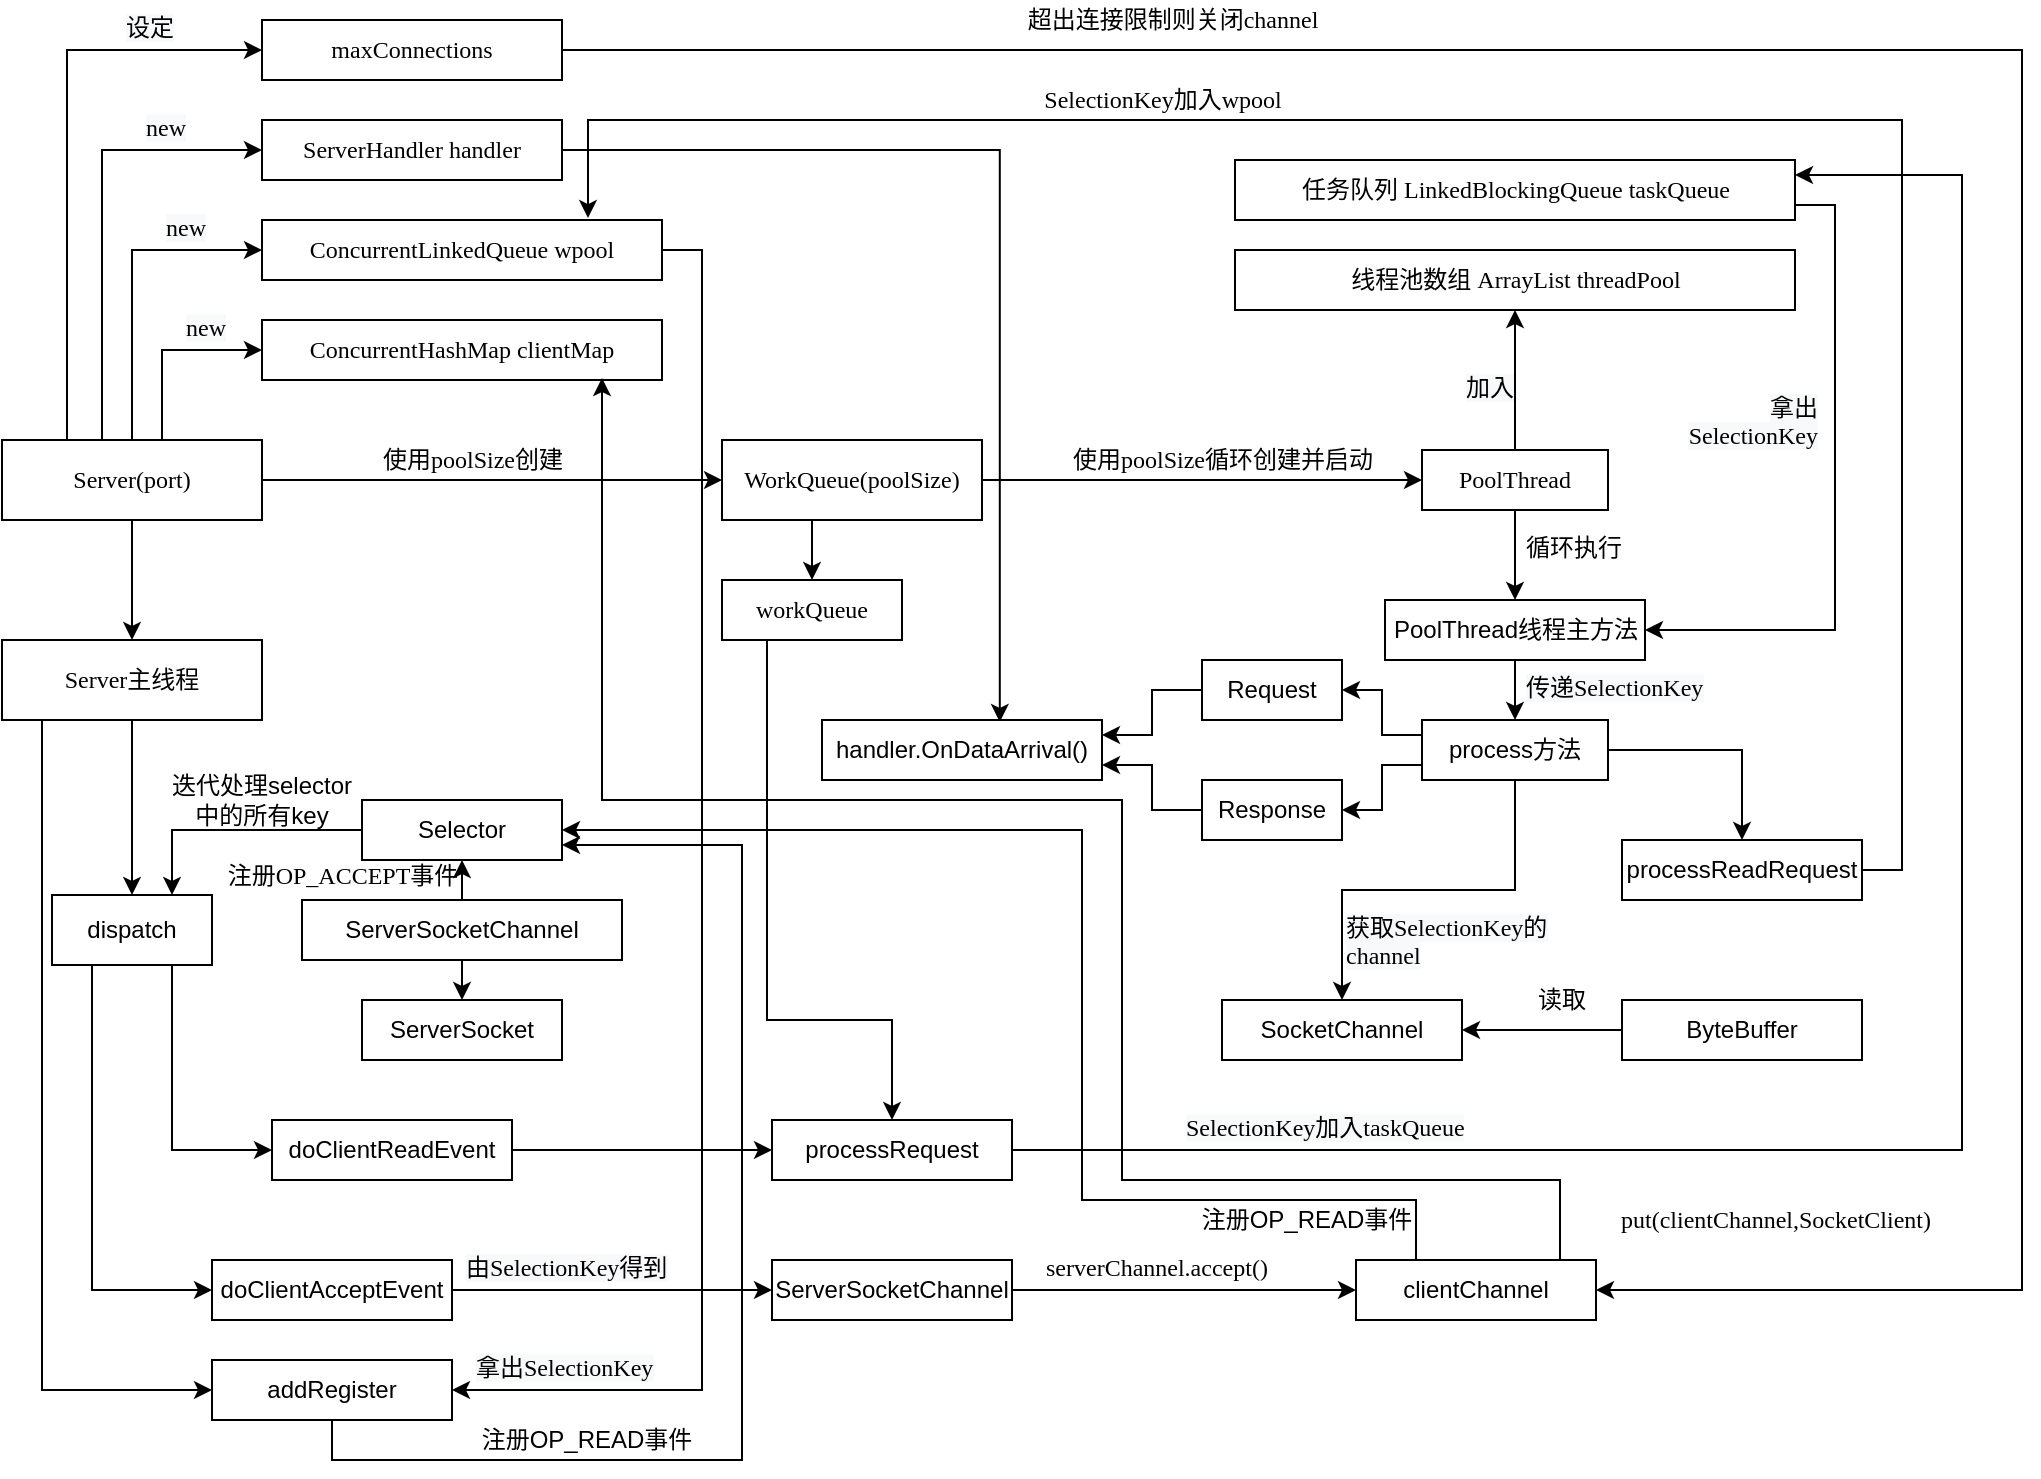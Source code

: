 <mxfile version="13.3.5" type="device"><diagram id="OGTgUv4H_Olb-4e9Xn3E" name="第 1 页"><mxGraphModel dx="1422" dy="832" grid="1" gridSize="10" guides="1" tooltips="1" connect="1" arrows="1" fold="1" page="1" pageScale="1" pageWidth="1169" pageHeight="827" math="0" shadow="0"><root><mxCell id="0"/><mxCell id="1" parent="0"/><mxCell id="6SVS1v7x3c-tXP9rZ6ia-59" style="edgeStyle=orthogonalEdgeStyle;rounded=0;orthogonalLoop=1;jettySize=auto;html=1;exitX=1;exitY=0.5;exitDx=0;exitDy=0;entryX=0;entryY=0.5;entryDx=0;entryDy=0;" parent="1" source="6SVS1v7x3c-tXP9rZ6ia-53" target="6SVS1v7x3c-tXP9rZ6ia-58" edge="1"><mxGeometry relative="1" as="geometry"/></mxCell><mxCell id="6SVS1v7x3c-tXP9rZ6ia-69" style="edgeStyle=orthogonalEdgeStyle;rounded=0;orthogonalLoop=1;jettySize=auto;html=1;exitX=0.75;exitY=0;exitDx=0;exitDy=0;entryX=0;entryY=0.5;entryDx=0;entryDy=0;" parent="1" source="6SVS1v7x3c-tXP9rZ6ia-53" target="6SVS1v7x3c-tXP9rZ6ia-66" edge="1"><mxGeometry relative="1" as="geometry"><Array as="points"><mxPoint x="170" y="260"/><mxPoint x="170" y="215"/></Array></mxGeometry></mxCell><mxCell id="6SVS1v7x3c-tXP9rZ6ia-70" style="edgeStyle=orthogonalEdgeStyle;rounded=0;orthogonalLoop=1;jettySize=auto;html=1;exitX=0.5;exitY=0;exitDx=0;exitDy=0;entryX=0;entryY=0.5;entryDx=0;entryDy=0;" parent="1" source="6SVS1v7x3c-tXP9rZ6ia-53" target="6SVS1v7x3c-tXP9rZ6ia-65" edge="1"><mxGeometry relative="1" as="geometry"/></mxCell><mxCell id="6SVS1v7x3c-tXP9rZ6ia-71" style="edgeStyle=orthogonalEdgeStyle;rounded=0;orthogonalLoop=1;jettySize=auto;html=1;exitX=0.25;exitY=0;exitDx=0;exitDy=0;entryX=0;entryY=0.5;entryDx=0;entryDy=0;" parent="1" source="6SVS1v7x3c-tXP9rZ6ia-53" target="6SVS1v7x3c-tXP9rZ6ia-64" edge="1"><mxGeometry relative="1" as="geometry"><Array as="points"><mxPoint x="140" y="260"/><mxPoint x="140" y="115"/></Array></mxGeometry></mxCell><mxCell id="6SVS1v7x3c-tXP9rZ6ia-90" style="edgeStyle=orthogonalEdgeStyle;rounded=0;orthogonalLoop=1;jettySize=auto;html=1;exitX=0.5;exitY=1;exitDx=0;exitDy=0;entryX=0.5;entryY=0;entryDx=0;entryDy=0;" parent="1" source="6SVS1v7x3c-tXP9rZ6ia-53" target="6SVS1v7x3c-tXP9rZ6ia-55" edge="1"><mxGeometry relative="1" as="geometry"/></mxCell><mxCell id="6SVS1v7x3c-tXP9rZ6ia-94" style="edgeStyle=orthogonalEdgeStyle;rounded=0;orthogonalLoop=1;jettySize=auto;html=1;exitX=0.25;exitY=0;exitDx=0;exitDy=0;entryX=0;entryY=0.5;entryDx=0;entryDy=0;" parent="1" source="6SVS1v7x3c-tXP9rZ6ia-53" target="6SVS1v7x3c-tXP9rZ6ia-93" edge="1"><mxGeometry relative="1" as="geometry"/></mxCell><mxCell id="6SVS1v7x3c-tXP9rZ6ia-53" value="Server(port)" style="rounded=0;whiteSpace=wrap;html=1;fontFamily=Microsoft Yahei Mono;" parent="1" vertex="1"><mxGeometry x="90" y="260" width="130" height="40" as="geometry"/></mxCell><mxCell id="6SVS1v7x3c-tXP9rZ6ia-151" style="edgeStyle=orthogonalEdgeStyle;rounded=0;orthogonalLoop=1;jettySize=auto;html=1;exitX=0.5;exitY=1;exitDx=0;exitDy=0;entryX=0.5;entryY=0;entryDx=0;entryDy=0;" parent="1" source="6SVS1v7x3c-tXP9rZ6ia-55" target="6SVS1v7x3c-tXP9rZ6ia-148" edge="1"><mxGeometry relative="1" as="geometry"/></mxCell><mxCell id="6SVS1v7x3c-tXP9rZ6ia-160" style="edgeStyle=orthogonalEdgeStyle;rounded=0;orthogonalLoop=1;jettySize=auto;html=1;entryX=0;entryY=0.5;entryDx=0;entryDy=0;" parent="1" source="6SVS1v7x3c-tXP9rZ6ia-55" target="6SVS1v7x3c-tXP9rZ6ia-159" edge="1"><mxGeometry relative="1" as="geometry"><Array as="points"><mxPoint x="110" y="735"/></Array></mxGeometry></mxCell><mxCell id="6SVS1v7x3c-tXP9rZ6ia-55" value="Server主线程" style="rounded=0;whiteSpace=wrap;html=1;fontFamily=Microsoft Yahei Mono;" parent="1" vertex="1"><mxGeometry x="90" y="360" width="130" height="40" as="geometry"/></mxCell><mxCell id="6SVS1v7x3c-tXP9rZ6ia-89" style="edgeStyle=orthogonalEdgeStyle;rounded=0;orthogonalLoop=1;jettySize=auto;html=1;exitX=1;exitY=0.5;exitDx=0;exitDy=0;entryX=0;entryY=0.5;entryDx=0;entryDy=0;" parent="1" source="6SVS1v7x3c-tXP9rZ6ia-58" target="6SVS1v7x3c-tXP9rZ6ia-74" edge="1"><mxGeometry relative="1" as="geometry"/></mxCell><mxCell id="sOjnVPzBzudAM-g7z_SP-11" style="edgeStyle=orthogonalEdgeStyle;rounded=0;orthogonalLoop=1;jettySize=auto;html=1;exitX=0.5;exitY=1;exitDx=0;exitDy=0;entryX=0.5;entryY=0;entryDx=0;entryDy=0;" parent="1" source="6SVS1v7x3c-tXP9rZ6ia-58" target="6SVS1v7x3c-tXP9rZ6ia-103" edge="1"><mxGeometry relative="1" as="geometry"/></mxCell><mxCell id="6SVS1v7x3c-tXP9rZ6ia-58" value="WorkQueue(poolSize)" style="rounded=0;whiteSpace=wrap;html=1;fontFamily=Microsoft Yahei Mono;" parent="1" vertex="1"><mxGeometry x="450" y="260" width="130" height="40" as="geometry"/></mxCell><mxCell id="6SVS1v7x3c-tXP9rZ6ia-60" value="&lt;span style=&quot;font-family: &amp;#34;microsoft yahei mono&amp;#34;&quot;&gt;使用poolSize创建&lt;/span&gt;" style="text;html=1;align=center;verticalAlign=middle;resizable=0;points=[];autosize=1;" parent="1" vertex="1"><mxGeometry x="265" y="260" width="120" height="20" as="geometry"/></mxCell><mxCell id="6SVS1v7x3c-tXP9rZ6ia-130" style="edgeStyle=orthogonalEdgeStyle;rounded=0;orthogonalLoop=1;jettySize=auto;html=1;exitX=1;exitY=0.5;exitDx=0;exitDy=0;entryX=0.635;entryY=0.033;entryDx=0;entryDy=0;entryPerimeter=0;" parent="1" source="6SVS1v7x3c-tXP9rZ6ia-64" target="6SVS1v7x3c-tXP9rZ6ia-127" edge="1"><mxGeometry relative="1" as="geometry"/></mxCell><mxCell id="6SVS1v7x3c-tXP9rZ6ia-64" value="&lt;font face=&quot;Microsoft Yahei Mono&quot;&gt;ServerHandler handler&lt;/font&gt;" style="rounded=0;whiteSpace=wrap;html=1;" parent="1" vertex="1"><mxGeometry x="220" y="100" width="150" height="30" as="geometry"/></mxCell><mxCell id="90px1p_9WV0CrYK6z3nq-2" style="edgeStyle=orthogonalEdgeStyle;rounded=0;orthogonalLoop=1;jettySize=auto;html=1;exitX=1;exitY=0.5;exitDx=0;exitDy=0;entryX=1;entryY=0.5;entryDx=0;entryDy=0;" edge="1" parent="1" source="6SVS1v7x3c-tXP9rZ6ia-65" target="6SVS1v7x3c-tXP9rZ6ia-159"><mxGeometry relative="1" as="geometry"><Array as="points"><mxPoint x="440" y="165"/><mxPoint x="440" y="735"/></Array></mxGeometry></mxCell><mxCell id="6SVS1v7x3c-tXP9rZ6ia-65" value="&lt;font face=&quot;Microsoft Yahei Mono&quot;&gt;ConcurrentLinkedQueue wpool&lt;/font&gt;" style="rounded=0;whiteSpace=wrap;html=1;" parent="1" vertex="1"><mxGeometry x="220" y="150" width="200" height="30" as="geometry"/></mxCell><mxCell id="6SVS1v7x3c-tXP9rZ6ia-66" value="&lt;font face=&quot;Microsoft Yahei Mono&quot;&gt;ConcurrentHashMap clientMap&lt;/font&gt;" style="rounded=0;whiteSpace=wrap;html=1;" parent="1" vertex="1"><mxGeometry x="220" y="200" width="200" height="30" as="geometry"/></mxCell><mxCell id="sOjnVPzBzudAM-g7z_SP-18" style="edgeStyle=orthogonalEdgeStyle;rounded=0;orthogonalLoop=1;jettySize=auto;html=1;exitX=1;exitY=0.75;exitDx=0;exitDy=0;entryX=1;entryY=0.5;entryDx=0;entryDy=0;" parent="1" source="6SVS1v7x3c-tXP9rZ6ia-72" target="6SVS1v7x3c-tXP9rZ6ia-106" edge="1"><mxGeometry relative="1" as="geometry"/></mxCell><mxCell id="6SVS1v7x3c-tXP9rZ6ia-72" value="&lt;font face=&quot;Microsoft Yahei Mono&quot;&gt;任务队列 LinkedBlockingQueue taskQueue&lt;/font&gt;" style="rounded=0;whiteSpace=wrap;html=1;" parent="1" vertex="1"><mxGeometry x="706.5" y="120" width="280" height="30" as="geometry"/></mxCell><mxCell id="6SVS1v7x3c-tXP9rZ6ia-73" value="&lt;font face=&quot;Microsoft Yahei Mono&quot;&gt;线程池数组 ArrayList threadPool&lt;/font&gt;" style="rounded=0;whiteSpace=wrap;html=1;" parent="1" vertex="1"><mxGeometry x="706.5" y="165" width="280" height="30" as="geometry"/></mxCell><mxCell id="6SVS1v7x3c-tXP9rZ6ia-109" style="edgeStyle=orthogonalEdgeStyle;rounded=0;orthogonalLoop=1;jettySize=auto;html=1;exitX=0.5;exitY=1;exitDx=0;exitDy=0;entryX=0.5;entryY=0;entryDx=0;entryDy=0;" parent="1" source="6SVS1v7x3c-tXP9rZ6ia-74" target="6SVS1v7x3c-tXP9rZ6ia-106" edge="1"><mxGeometry relative="1" as="geometry"/></mxCell><mxCell id="6SVS1v7x3c-tXP9rZ6ia-154" style="edgeStyle=orthogonalEdgeStyle;rounded=0;orthogonalLoop=1;jettySize=auto;html=1;exitX=0.5;exitY=0;exitDx=0;exitDy=0;entryX=0.5;entryY=1;entryDx=0;entryDy=0;" parent="1" source="6SVS1v7x3c-tXP9rZ6ia-74" target="6SVS1v7x3c-tXP9rZ6ia-73" edge="1"><mxGeometry relative="1" as="geometry"/></mxCell><mxCell id="6SVS1v7x3c-tXP9rZ6ia-74" value="&lt;font face=&quot;Microsoft Yahei Mono&quot;&gt;PoolThread&lt;/font&gt;" style="rounded=0;whiteSpace=wrap;html=1;" parent="1" vertex="1"><mxGeometry x="800" y="265" width="93" height="30" as="geometry"/></mxCell><mxCell id="6SVS1v7x3c-tXP9rZ6ia-88" value="&lt;span style=&quot;color: rgb(0 , 0 , 0) ; font-family: &amp;#34;microsoft yahei mono&amp;#34; ; font-size: 12px ; font-style: normal ; font-weight: 400 ; letter-spacing: normal ; text-align: center ; text-indent: 0px ; text-transform: none ; word-spacing: 0px ; background-color: rgb(248 , 249 , 250) ; display: inline ; float: none&quot;&gt;加入&lt;/span&gt;" style="text;whiteSpace=wrap;html=1;" parent="1" vertex="1"><mxGeometry x="820" y="220" width="30" height="20" as="geometry"/></mxCell><mxCell id="6SVS1v7x3c-tXP9rZ6ia-92" value="&lt;span style=&quot;font-family: &amp;#34;microsoft yahei mono&amp;#34;&quot;&gt;使用poolSize循环创建并启动&lt;/span&gt;" style="text;html=1;align=center;verticalAlign=middle;resizable=0;points=[];autosize=1;" parent="1" vertex="1"><mxGeometry x="610" y="260" width="180" height="20" as="geometry"/></mxCell><mxCell id="90px1p_9WV0CrYK6z3nq-14" style="edgeStyle=orthogonalEdgeStyle;rounded=0;orthogonalLoop=1;jettySize=auto;html=1;entryX=1;entryY=0.5;entryDx=0;entryDy=0;" edge="1" parent="1" source="6SVS1v7x3c-tXP9rZ6ia-93" target="90px1p_9WV0CrYK6z3nq-11"><mxGeometry relative="1" as="geometry"><Array as="points"><mxPoint x="1100" y="65"/><mxPoint x="1100" y="685"/></Array></mxGeometry></mxCell><mxCell id="6SVS1v7x3c-tXP9rZ6ia-93" value="&lt;font face=&quot;Microsoft Yahei Mono&quot;&gt;maxConnections&lt;/font&gt;" style="rounded=0;whiteSpace=wrap;html=1;" parent="1" vertex="1"><mxGeometry x="220" y="50" width="150" height="30" as="geometry"/></mxCell><mxCell id="6SVS1v7x3c-tXP9rZ6ia-95" value="&lt;span style=&quot;color: rgb(0, 0, 0); font-family: &amp;quot;microsoft yahei mono&amp;quot;; font-size: 12px; font-style: normal; font-weight: 400; letter-spacing: normal; text-align: center; text-indent: 0px; text-transform: none; word-spacing: 0px; background-color: rgb(248, 249, 250); display: inline; float: none;&quot;&gt;设定&lt;/span&gt;" style="text;whiteSpace=wrap;html=1;" parent="1" vertex="1"><mxGeometry x="150" y="40" width="30" height="20" as="geometry"/></mxCell><mxCell id="6SVS1v7x3c-tXP9rZ6ia-96" value="&lt;span style=&quot;color: rgb(0 , 0 , 0) ; font-family: &amp;#34;microsoft yahei mono&amp;#34; ; font-size: 12px ; font-style: normal ; font-weight: 400 ; letter-spacing: normal ; text-align: center ; text-indent: 0px ; text-transform: none ; word-spacing: 0px ; background-color: rgb(248 , 249 , 250) ; display: inline ; float: none&quot;&gt;new&lt;/span&gt;" style="text;whiteSpace=wrap;html=1;" parent="1" vertex="1"><mxGeometry x="160" y="90" width="30" height="20" as="geometry"/></mxCell><mxCell id="6SVS1v7x3c-tXP9rZ6ia-97" value="&lt;span style=&quot;color: rgb(0 , 0 , 0) ; font-family: &amp;#34;microsoft yahei mono&amp;#34; ; font-size: 12px ; font-style: normal ; font-weight: 400 ; letter-spacing: normal ; text-align: center ; text-indent: 0px ; text-transform: none ; word-spacing: 0px ; background-color: rgb(248 , 249 , 250) ; display: inline ; float: none&quot;&gt;new&lt;/span&gt;" style="text;whiteSpace=wrap;html=1;" parent="1" vertex="1"><mxGeometry x="170" y="140" width="30" height="20" as="geometry"/></mxCell><mxCell id="6SVS1v7x3c-tXP9rZ6ia-98" value="&lt;span style=&quot;color: rgb(0 , 0 , 0) ; font-family: &amp;#34;microsoft yahei mono&amp;#34; ; font-size: 12px ; font-style: normal ; font-weight: 400 ; letter-spacing: normal ; text-align: center ; text-indent: 0px ; text-transform: none ; word-spacing: 0px ; background-color: rgb(248 , 249 , 250) ; display: inline ; float: none&quot;&gt;new&lt;/span&gt;" style="text;whiteSpace=wrap;html=1;" parent="1" vertex="1"><mxGeometry x="180" y="190" width="30" height="20" as="geometry"/></mxCell><mxCell id="sOjnVPzBzudAM-g7z_SP-14" style="edgeStyle=orthogonalEdgeStyle;rounded=0;orthogonalLoop=1;jettySize=auto;html=1;exitX=0.25;exitY=1;exitDx=0;exitDy=0;entryX=0.5;entryY=0;entryDx=0;entryDy=0;" parent="1" source="6SVS1v7x3c-tXP9rZ6ia-103" target="sOjnVPzBzudAM-g7z_SP-8" edge="1"><mxGeometry relative="1" as="geometry"><Array as="points"><mxPoint x="473" y="550"/><mxPoint x="535" y="550"/></Array></mxGeometry></mxCell><mxCell id="6SVS1v7x3c-tXP9rZ6ia-103" value="workQueue" style="rounded=0;whiteSpace=wrap;html=1;fontFamily=Microsoft Yahei Mono;" parent="1" vertex="1"><mxGeometry x="450" y="330" width="90" height="30" as="geometry"/></mxCell><mxCell id="6SVS1v7x3c-tXP9rZ6ia-114" style="edgeStyle=orthogonalEdgeStyle;rounded=0;orthogonalLoop=1;jettySize=auto;html=1;exitX=0.5;exitY=1;exitDx=0;exitDy=0;entryX=0.5;entryY=0;entryDx=0;entryDy=0;" parent="1" source="6SVS1v7x3c-tXP9rZ6ia-106" target="6SVS1v7x3c-tXP9rZ6ia-113" edge="1"><mxGeometry relative="1" as="geometry"/></mxCell><mxCell id="6SVS1v7x3c-tXP9rZ6ia-106" value="PoolThread线程主方法" style="rounded=0;whiteSpace=wrap;html=1;" parent="1" vertex="1"><mxGeometry x="781.5" y="340" width="130" height="30" as="geometry"/></mxCell><mxCell id="6SVS1v7x3c-tXP9rZ6ia-111" value="&lt;span style=&quot;color: rgb(0, 0, 0); font-family: &amp;quot;microsoft yahei mono&amp;quot;; font-size: 12px; font-style: normal; font-weight: 400; letter-spacing: normal; text-indent: 0px; text-transform: none; word-spacing: 0px; background-color: rgb(248, 249, 250); display: inline; float: none;&quot;&gt;拿出SelectionKey&lt;/span&gt;" style="text;whiteSpace=wrap;html=1;align=right;" parent="1" vertex="1"><mxGeometry x="920" y="230" width="80" height="40" as="geometry"/></mxCell><mxCell id="6SVS1v7x3c-tXP9rZ6ia-125" style="edgeStyle=orthogonalEdgeStyle;rounded=0;orthogonalLoop=1;jettySize=auto;html=1;exitX=0.5;exitY=1;exitDx=0;exitDy=0;entryX=0.5;entryY=0;entryDx=0;entryDy=0;" parent="1" source="6SVS1v7x3c-tXP9rZ6ia-113" target="6SVS1v7x3c-tXP9rZ6ia-116" edge="1"><mxGeometry relative="1" as="geometry"/></mxCell><mxCell id="6SVS1v7x3c-tXP9rZ6ia-133" style="edgeStyle=orthogonalEdgeStyle;rounded=0;orthogonalLoop=1;jettySize=auto;html=1;exitX=0;exitY=0.25;exitDx=0;exitDy=0;entryX=1;entryY=0.5;entryDx=0;entryDy=0;" parent="1" source="6SVS1v7x3c-tXP9rZ6ia-113" target="6SVS1v7x3c-tXP9rZ6ia-131" edge="1"><mxGeometry relative="1" as="geometry"/></mxCell><mxCell id="6SVS1v7x3c-tXP9rZ6ia-135" style="edgeStyle=orthogonalEdgeStyle;rounded=0;orthogonalLoop=1;jettySize=auto;html=1;exitX=0;exitY=0.75;exitDx=0;exitDy=0;entryX=1;entryY=0.5;entryDx=0;entryDy=0;" parent="1" source="6SVS1v7x3c-tXP9rZ6ia-113" target="6SVS1v7x3c-tXP9rZ6ia-132" edge="1"><mxGeometry relative="1" as="geometry"/></mxCell><mxCell id="sOjnVPzBzudAM-g7z_SP-21" style="edgeStyle=orthogonalEdgeStyle;rounded=0;orthogonalLoop=1;jettySize=auto;html=1;exitX=1;exitY=0.5;exitDx=0;exitDy=0;entryX=0.5;entryY=0;entryDx=0;entryDy=0;" parent="1" source="6SVS1v7x3c-tXP9rZ6ia-113" target="sOjnVPzBzudAM-g7z_SP-20" edge="1"><mxGeometry relative="1" as="geometry"/></mxCell><mxCell id="6SVS1v7x3c-tXP9rZ6ia-113" value="process方法" style="rounded=0;whiteSpace=wrap;html=1;" parent="1" vertex="1"><mxGeometry x="800" y="400" width="93" height="30" as="geometry"/></mxCell><mxCell id="6SVS1v7x3c-tXP9rZ6ia-115" value="&lt;span style=&quot;color: rgb(0 , 0 , 0) ; font-family: &amp;#34;microsoft yahei mono&amp;#34; ; font-size: 12px ; font-style: normal ; font-weight: 400 ; letter-spacing: normal ; text-align: center ; text-indent: 0px ; text-transform: none ; word-spacing: 0px ; background-color: rgb(248 , 249 , 250) ; display: inline ; float: none&quot;&gt;传递SelectionKey&lt;/span&gt;" style="text;whiteSpace=wrap;html=1;" parent="1" vertex="1"><mxGeometry x="850" y="370" width="120" height="20" as="geometry"/></mxCell><mxCell id="6SVS1v7x3c-tXP9rZ6ia-116" value="SocketChannel" style="rounded=0;whiteSpace=wrap;html=1;" parent="1" vertex="1"><mxGeometry x="700" y="540" width="120" height="30" as="geometry"/></mxCell><mxCell id="6SVS1v7x3c-tXP9rZ6ia-119" style="edgeStyle=orthogonalEdgeStyle;rounded=0;orthogonalLoop=1;jettySize=auto;html=1;exitX=0;exitY=0.5;exitDx=0;exitDy=0;entryX=1;entryY=0.5;entryDx=0;entryDy=0;" parent="1" source="6SVS1v7x3c-tXP9rZ6ia-117" target="6SVS1v7x3c-tXP9rZ6ia-116" edge="1"><mxGeometry relative="1" as="geometry"/></mxCell><mxCell id="6SVS1v7x3c-tXP9rZ6ia-117" value="ByteBuffer" style="rounded=0;whiteSpace=wrap;html=1;" parent="1" vertex="1"><mxGeometry x="900" y="540" width="120" height="30" as="geometry"/></mxCell><mxCell id="6SVS1v7x3c-tXP9rZ6ia-120" value="读取" style="text;html=1;strokeColor=none;fillColor=none;align=center;verticalAlign=middle;whiteSpace=wrap;rounded=0;" parent="1" vertex="1"><mxGeometry x="850" y="530" width="40" height="20" as="geometry"/></mxCell><mxCell id="6SVS1v7x3c-tXP9rZ6ia-122" value="&lt;span style=&quot;color: rgb(0 , 0 , 0) ; font-family: &amp;#34;microsoft yahei mono&amp;#34; ; font-size: 12px ; font-style: normal ; font-weight: 400 ; letter-spacing: normal ; text-align: center ; text-indent: 0px ; text-transform: none ; word-spacing: 0px ; background-color: rgb(248 , 249 , 250) ; display: inline ; float: none&quot;&gt;获取SelectionKey的channel&lt;/span&gt;" style="text;whiteSpace=wrap;html=1;" parent="1" vertex="1"><mxGeometry x="760" y="490" width="120" height="40" as="geometry"/></mxCell><mxCell id="6SVS1v7x3c-tXP9rZ6ia-127" value="handler.OnDataArrival()" style="rounded=0;whiteSpace=wrap;html=1;" parent="1" vertex="1"><mxGeometry x="500" y="400" width="140" height="30" as="geometry"/></mxCell><mxCell id="6SVS1v7x3c-tXP9rZ6ia-136" style="edgeStyle=orthogonalEdgeStyle;rounded=0;orthogonalLoop=1;jettySize=auto;html=1;exitX=0;exitY=0.5;exitDx=0;exitDy=0;entryX=1;entryY=0.25;entryDx=0;entryDy=0;" parent="1" source="6SVS1v7x3c-tXP9rZ6ia-131" target="6SVS1v7x3c-tXP9rZ6ia-127" edge="1"><mxGeometry relative="1" as="geometry"/></mxCell><mxCell id="6SVS1v7x3c-tXP9rZ6ia-131" value="Request" style="rounded=0;whiteSpace=wrap;html=1;" parent="1" vertex="1"><mxGeometry x="690" y="370" width="70" height="30" as="geometry"/></mxCell><mxCell id="6SVS1v7x3c-tXP9rZ6ia-137" style="edgeStyle=orthogonalEdgeStyle;rounded=0;orthogonalLoop=1;jettySize=auto;html=1;exitX=0;exitY=0.5;exitDx=0;exitDy=0;entryX=1;entryY=0.75;entryDx=0;entryDy=0;" parent="1" source="6SVS1v7x3c-tXP9rZ6ia-132" target="6SVS1v7x3c-tXP9rZ6ia-127" edge="1"><mxGeometry relative="1" as="geometry"/></mxCell><mxCell id="6SVS1v7x3c-tXP9rZ6ia-132" value="Response" style="rounded=0;whiteSpace=wrap;html=1;" parent="1" vertex="1"><mxGeometry x="690" y="430" width="70" height="30" as="geometry"/></mxCell><mxCell id="6SVS1v7x3c-tXP9rZ6ia-153" style="edgeStyle=orthogonalEdgeStyle;rounded=0;orthogonalLoop=1;jettySize=auto;html=1;exitX=0;exitY=0.5;exitDx=0;exitDy=0;entryX=0.75;entryY=0;entryDx=0;entryDy=0;" parent="1" source="6SVS1v7x3c-tXP9rZ6ia-139" target="6SVS1v7x3c-tXP9rZ6ia-148" edge="1"><mxGeometry relative="1" as="geometry"/></mxCell><mxCell id="6SVS1v7x3c-tXP9rZ6ia-139" value="Selector" style="rounded=0;whiteSpace=wrap;html=1;" parent="1" vertex="1"><mxGeometry x="270" y="440" width="100" height="30" as="geometry"/></mxCell><mxCell id="90px1p_9WV0CrYK6z3nq-19" style="edgeStyle=orthogonalEdgeStyle;rounded=0;orthogonalLoop=1;jettySize=auto;html=1;exitX=0.5;exitY=0;exitDx=0;exitDy=0;entryX=0.5;entryY=1;entryDx=0;entryDy=0;" edge="1" parent="1" source="6SVS1v7x3c-tXP9rZ6ia-140" target="6SVS1v7x3c-tXP9rZ6ia-139"><mxGeometry relative="1" as="geometry"/></mxCell><mxCell id="90px1p_9WV0CrYK6z3nq-21" style="edgeStyle=orthogonalEdgeStyle;rounded=0;orthogonalLoop=1;jettySize=auto;html=1;exitX=0.5;exitY=1;exitDx=0;exitDy=0;entryX=0.5;entryY=0;entryDx=0;entryDy=0;" edge="1" parent="1" source="6SVS1v7x3c-tXP9rZ6ia-140" target="6SVS1v7x3c-tXP9rZ6ia-141"><mxGeometry relative="1" as="geometry"/></mxCell><mxCell id="6SVS1v7x3c-tXP9rZ6ia-140" value="ServerSocketChannel" style="rounded=0;whiteSpace=wrap;html=1;" parent="1" vertex="1"><mxGeometry x="240" y="490" width="160" height="30" as="geometry"/></mxCell><mxCell id="6SVS1v7x3c-tXP9rZ6ia-141" value="ServerSocket" style="rounded=0;whiteSpace=wrap;html=1;" parent="1" vertex="1"><mxGeometry x="270" y="540" width="100" height="30" as="geometry"/></mxCell><mxCell id="6SVS1v7x3c-tXP9rZ6ia-145" value="&lt;font face=&quot;microsoft yahei mono&quot;&gt;注册OP_ACCEPT事件&lt;/font&gt;" style="text;html=1;align=center;verticalAlign=middle;resizable=0;points=[];autosize=1;" parent="1" vertex="1"><mxGeometry x="200" y="467.5" width="120" height="20" as="geometry"/></mxCell><mxCell id="90px1p_9WV0CrYK6z3nq-6" style="edgeStyle=orthogonalEdgeStyle;rounded=0;orthogonalLoop=1;jettySize=auto;html=1;exitX=0.75;exitY=1;exitDx=0;exitDy=0;entryX=0;entryY=0.5;entryDx=0;entryDy=0;" edge="1" parent="1" source="6SVS1v7x3c-tXP9rZ6ia-148" target="6SVS1v7x3c-tXP9rZ6ia-155"><mxGeometry relative="1" as="geometry"/></mxCell><mxCell id="90px1p_9WV0CrYK6z3nq-7" style="edgeStyle=orthogonalEdgeStyle;rounded=0;orthogonalLoop=1;jettySize=auto;html=1;exitX=0.25;exitY=1;exitDx=0;exitDy=0;entryX=0;entryY=0.5;entryDx=0;entryDy=0;" edge="1" parent="1" source="6SVS1v7x3c-tXP9rZ6ia-148" target="6SVS1v7x3c-tXP9rZ6ia-156"><mxGeometry relative="1" as="geometry"/></mxCell><mxCell id="6SVS1v7x3c-tXP9rZ6ia-148" value="dispatch" style="rounded=0;whiteSpace=wrap;html=1;" parent="1" vertex="1"><mxGeometry x="115" y="487.5" width="80" height="35" as="geometry"/></mxCell><mxCell id="sOjnVPzBzudAM-g7z_SP-9" style="edgeStyle=orthogonalEdgeStyle;rounded=0;orthogonalLoop=1;jettySize=auto;html=1;exitX=1;exitY=0.5;exitDx=0;exitDy=0;entryX=0;entryY=0.5;entryDx=0;entryDy=0;" parent="1" source="6SVS1v7x3c-tXP9rZ6ia-155" target="sOjnVPzBzudAM-g7z_SP-8" edge="1"><mxGeometry relative="1" as="geometry"/></mxCell><mxCell id="6SVS1v7x3c-tXP9rZ6ia-155" value="&lt;span&gt;doClientReadEvent&lt;/span&gt;" style="rounded=0;whiteSpace=wrap;html=1;" parent="1" vertex="1"><mxGeometry x="225" y="600" width="120" height="30" as="geometry"/></mxCell><mxCell id="90px1p_9WV0CrYK6z3nq-9" style="edgeStyle=orthogonalEdgeStyle;rounded=0;orthogonalLoop=1;jettySize=auto;html=1;exitX=1;exitY=0.5;exitDx=0;exitDy=0;entryX=0;entryY=0.5;entryDx=0;entryDy=0;" edge="1" parent="1" source="6SVS1v7x3c-tXP9rZ6ia-156" target="90px1p_9WV0CrYK6z3nq-8"><mxGeometry relative="1" as="geometry"/></mxCell><mxCell id="6SVS1v7x3c-tXP9rZ6ia-156" value="doClientAcceptEvent" style="rounded=0;whiteSpace=wrap;html=1;" parent="1" vertex="1"><mxGeometry x="195" y="670" width="120" height="30" as="geometry"/></mxCell><mxCell id="90px1p_9WV0CrYK6z3nq-32" style="edgeStyle=orthogonalEdgeStyle;rounded=0;orthogonalLoop=1;jettySize=auto;html=1;exitX=0.5;exitY=1;exitDx=0;exitDy=0;entryX=1;entryY=0.75;entryDx=0;entryDy=0;fontFamily=Microsoft Yahei Mono;" edge="1" parent="1" source="6SVS1v7x3c-tXP9rZ6ia-159" target="6SVS1v7x3c-tXP9rZ6ia-139"><mxGeometry relative="1" as="geometry"><Array as="points"><mxPoint x="255" y="770"/><mxPoint x="460" y="770"/><mxPoint x="460" y="463"/></Array></mxGeometry></mxCell><mxCell id="6SVS1v7x3c-tXP9rZ6ia-159" value="addRegister" style="rounded=0;whiteSpace=wrap;html=1;" parent="1" vertex="1"><mxGeometry x="195" y="720" width="120" height="30" as="geometry"/></mxCell><mxCell id="6SVS1v7x3c-tXP9rZ6ia-162" style="edgeStyle=orthogonalEdgeStyle;rounded=0;orthogonalLoop=1;jettySize=auto;html=1;exitX=0.5;exitY=1;exitDx=0;exitDy=0;" parent="1" source="6SVS1v7x3c-tXP9rZ6ia-159" target="6SVS1v7x3c-tXP9rZ6ia-159" edge="1"><mxGeometry relative="1" as="geometry"/></mxCell><mxCell id="sOjnVPzBzudAM-g7z_SP-15" style="edgeStyle=orthogonalEdgeStyle;rounded=0;orthogonalLoop=1;jettySize=auto;html=1;exitX=1;exitY=0.5;exitDx=0;exitDy=0;entryX=1;entryY=0.25;entryDx=0;entryDy=0;" parent="1" source="sOjnVPzBzudAM-g7z_SP-8" target="6SVS1v7x3c-tXP9rZ6ia-72" edge="1"><mxGeometry relative="1" as="geometry"><Array as="points"><mxPoint x="1070" y="615"/><mxPoint x="1070" y="128"/></Array></mxGeometry></mxCell><mxCell id="sOjnVPzBzudAM-g7z_SP-8" value="processRequest" style="rounded=0;whiteSpace=wrap;html=1;" parent="1" vertex="1"><mxGeometry x="475" y="600" width="120" height="30" as="geometry"/></mxCell><mxCell id="sOjnVPzBzudAM-g7z_SP-16" value="&lt;span style=&quot;color: rgb(0 , 0 , 0) ; font-family: &amp;#34;microsoft yahei mono&amp;#34; ; font-size: 12px ; font-style: normal ; font-weight: 400 ; letter-spacing: normal ; text-align: center ; text-indent: 0px ; text-transform: none ; word-spacing: 0px ; background-color: rgb(248 , 249 , 250) ; display: inline ; float: none&quot;&gt;SelectionKey加入taskQueue&lt;/span&gt;" style="text;whiteSpace=wrap;html=1;" parent="1" vertex="1"><mxGeometry x="680" y="590" width="170" height="30" as="geometry"/></mxCell><mxCell id="sOjnVPzBzudAM-g7z_SP-22" style="edgeStyle=orthogonalEdgeStyle;rounded=0;orthogonalLoop=1;jettySize=auto;html=1;exitX=1;exitY=0.5;exitDx=0;exitDy=0;entryX=0.815;entryY=-0.033;entryDx=0;entryDy=0;entryPerimeter=0;" parent="1" source="sOjnVPzBzudAM-g7z_SP-20" target="6SVS1v7x3c-tXP9rZ6ia-65" edge="1"><mxGeometry relative="1" as="geometry"><Array as="points"><mxPoint x="1040" y="475"/><mxPoint x="1040" y="100"/><mxPoint x="383" y="100"/></Array></mxGeometry></mxCell><mxCell id="sOjnVPzBzudAM-g7z_SP-20" value="processReadRequest" style="rounded=0;whiteSpace=wrap;html=1;" parent="1" vertex="1"><mxGeometry x="900" y="460" width="120" height="30" as="geometry"/></mxCell><mxCell id="sOjnVPzBzudAM-g7z_SP-23" value="&lt;span style=&quot;font-family: &amp;#34;microsoft yahei mono&amp;#34;&quot;&gt;SelectionKey加入wpool&lt;/span&gt;" style="text;html=1;align=center;verticalAlign=middle;resizable=0;points=[];autosize=1;" parent="1" vertex="1"><mxGeometry x="595" y="80" width="150" height="20" as="geometry"/></mxCell><mxCell id="90px1p_9WV0CrYK6z3nq-1" value="&lt;span style=&quot;color: rgb(0 , 0 , 0) ; font-family: &amp;#34;microsoft yahei mono&amp;#34; ; font-size: 12px ; font-style: normal ; font-weight: 400 ; letter-spacing: normal ; text-align: center ; text-indent: 0px ; text-transform: none ; word-spacing: 0px ; background-color: rgb(248 , 249 , 250) ; display: inline ; float: none&quot;&gt;拿出SelectionKey&lt;/span&gt;" style="text;whiteSpace=wrap;html=1;" vertex="1" parent="1"><mxGeometry x="325" y="710" width="110" height="30" as="geometry"/></mxCell><mxCell id="90px1p_9WV0CrYK6z3nq-3" value="迭代处理selector中的所有key" style="text;html=1;strokeColor=none;fillColor=none;align=center;verticalAlign=middle;whiteSpace=wrap;rounded=0;" vertex="1" parent="1"><mxGeometry x="170" y="430" width="100" height="20" as="geometry"/></mxCell><mxCell id="90px1p_9WV0CrYK6z3nq-12" style="edgeStyle=orthogonalEdgeStyle;rounded=0;orthogonalLoop=1;jettySize=auto;html=1;exitX=1;exitY=0.5;exitDx=0;exitDy=0;entryX=0;entryY=0.5;entryDx=0;entryDy=0;" edge="1" parent="1" source="90px1p_9WV0CrYK6z3nq-8" target="90px1p_9WV0CrYK6z3nq-11"><mxGeometry relative="1" as="geometry"/></mxCell><mxCell id="90px1p_9WV0CrYK6z3nq-8" value="ServerSocketChannel" style="rounded=0;whiteSpace=wrap;html=1;" vertex="1" parent="1"><mxGeometry x="475" y="670" width="120" height="30" as="geometry"/></mxCell><mxCell id="90px1p_9WV0CrYK6z3nq-10" value="&lt;span style=&quot;color: rgb(0 , 0 , 0) ; font-family: &amp;#34;microsoft yahei mono&amp;#34; ; font-size: 12px ; font-style: normal ; font-weight: 400 ; letter-spacing: normal ; text-align: center ; text-indent: 0px ; text-transform: none ; word-spacing: 0px ; background-color: rgb(248 , 249 , 250) ; display: inline ; float: none&quot;&gt;由SelectionKey得到&lt;/span&gt;" style="text;whiteSpace=wrap;html=1;" vertex="1" parent="1"><mxGeometry x="320" y="660" width="120" height="30" as="geometry"/></mxCell><mxCell id="90px1p_9WV0CrYK6z3nq-16" style="edgeStyle=orthogonalEdgeStyle;rounded=0;orthogonalLoop=1;jettySize=auto;html=1;exitX=0.25;exitY=0;exitDx=0;exitDy=0;entryX=1;entryY=0.5;entryDx=0;entryDy=0;" edge="1" parent="1" source="90px1p_9WV0CrYK6z3nq-11" target="6SVS1v7x3c-tXP9rZ6ia-139"><mxGeometry relative="1" as="geometry"><Array as="points"><mxPoint x="797" y="640"/><mxPoint x="630" y="640"/><mxPoint x="630" y="455"/></Array></mxGeometry></mxCell><mxCell id="90px1p_9WV0CrYK6z3nq-27" style="edgeStyle=orthogonalEdgeStyle;rounded=0;orthogonalLoop=1;jettySize=auto;html=1;exitX=0.85;exitY=0.033;exitDx=0;exitDy=0;entryX=0.85;entryY=0.967;entryDx=0;entryDy=0;entryPerimeter=0;exitPerimeter=0;" edge="1" parent="1" source="90px1p_9WV0CrYK6z3nq-11" target="6SVS1v7x3c-tXP9rZ6ia-66"><mxGeometry relative="1" as="geometry"><Array as="points"><mxPoint x="869" y="630"/><mxPoint x="650" y="630"/><mxPoint x="650" y="440"/><mxPoint x="390" y="440"/></Array></mxGeometry></mxCell><mxCell id="90px1p_9WV0CrYK6z3nq-11" value="clientChannel" style="rounded=0;whiteSpace=wrap;html=1;" vertex="1" parent="1"><mxGeometry x="767" y="670" width="120" height="30" as="geometry"/></mxCell><mxCell id="90px1p_9WV0CrYK6z3nq-13" value="&lt;div style=&quot;text-align: center&quot;&gt;&lt;span&gt;&lt;font face=&quot;microsoft yahei mono&quot;&gt;serverChannel.accept()&lt;/font&gt;&lt;/span&gt;&lt;/div&gt;" style="text;whiteSpace=wrap;html=1;" vertex="1" parent="1"><mxGeometry x="610" y="660" width="170" height="30" as="geometry"/></mxCell><mxCell id="90px1p_9WV0CrYK6z3nq-15" value="&lt;font face=&quot;microsoft yahei mono&quot;&gt;超出连接限制则关闭channel&lt;/font&gt;" style="text;html=1;align=center;verticalAlign=middle;resizable=0;points=[];autosize=1;" vertex="1" parent="1"><mxGeometry x="590" y="40" width="170" height="20" as="geometry"/></mxCell><mxCell id="90px1p_9WV0CrYK6z3nq-25" value="注册OP_READ事件" style="text;html=1;strokeColor=none;fillColor=none;align=center;verticalAlign=middle;whiteSpace=wrap;rounded=0;" vertex="1" parent="1"><mxGeometry x="685" y="640" width="115" height="20" as="geometry"/></mxCell><mxCell id="90px1p_9WV0CrYK6z3nq-28" value="put(clientChannel,SocketClient)" style="text;html=1;strokeColor=none;fillColor=none;align=center;verticalAlign=middle;whiteSpace=wrap;rounded=0;fontFamily=Microsoft Yahei Mono;" vertex="1" parent="1"><mxGeometry x="887" y="640" width="180" height="20" as="geometry"/></mxCell><mxCell id="90px1p_9WV0CrYK6z3nq-31" value="&lt;div style=&quot;text-align: center&quot;&gt;&lt;span&gt;&lt;font face=&quot;microsoft yahei mono&quot;&gt;循环执行&lt;/font&gt;&lt;/span&gt;&lt;/div&gt;" style="text;whiteSpace=wrap;html=1;" vertex="1" parent="1"><mxGeometry x="850" y="300" width="120" height="20" as="geometry"/></mxCell><mxCell id="90px1p_9WV0CrYK6z3nq-33" value="注册OP_READ事件" style="text;html=1;strokeColor=none;fillColor=none;align=center;verticalAlign=middle;whiteSpace=wrap;rounded=0;" vertex="1" parent="1"><mxGeometry x="325" y="750" width="115" height="20" as="geometry"/></mxCell></root></mxGraphModel></diagram></mxfile>